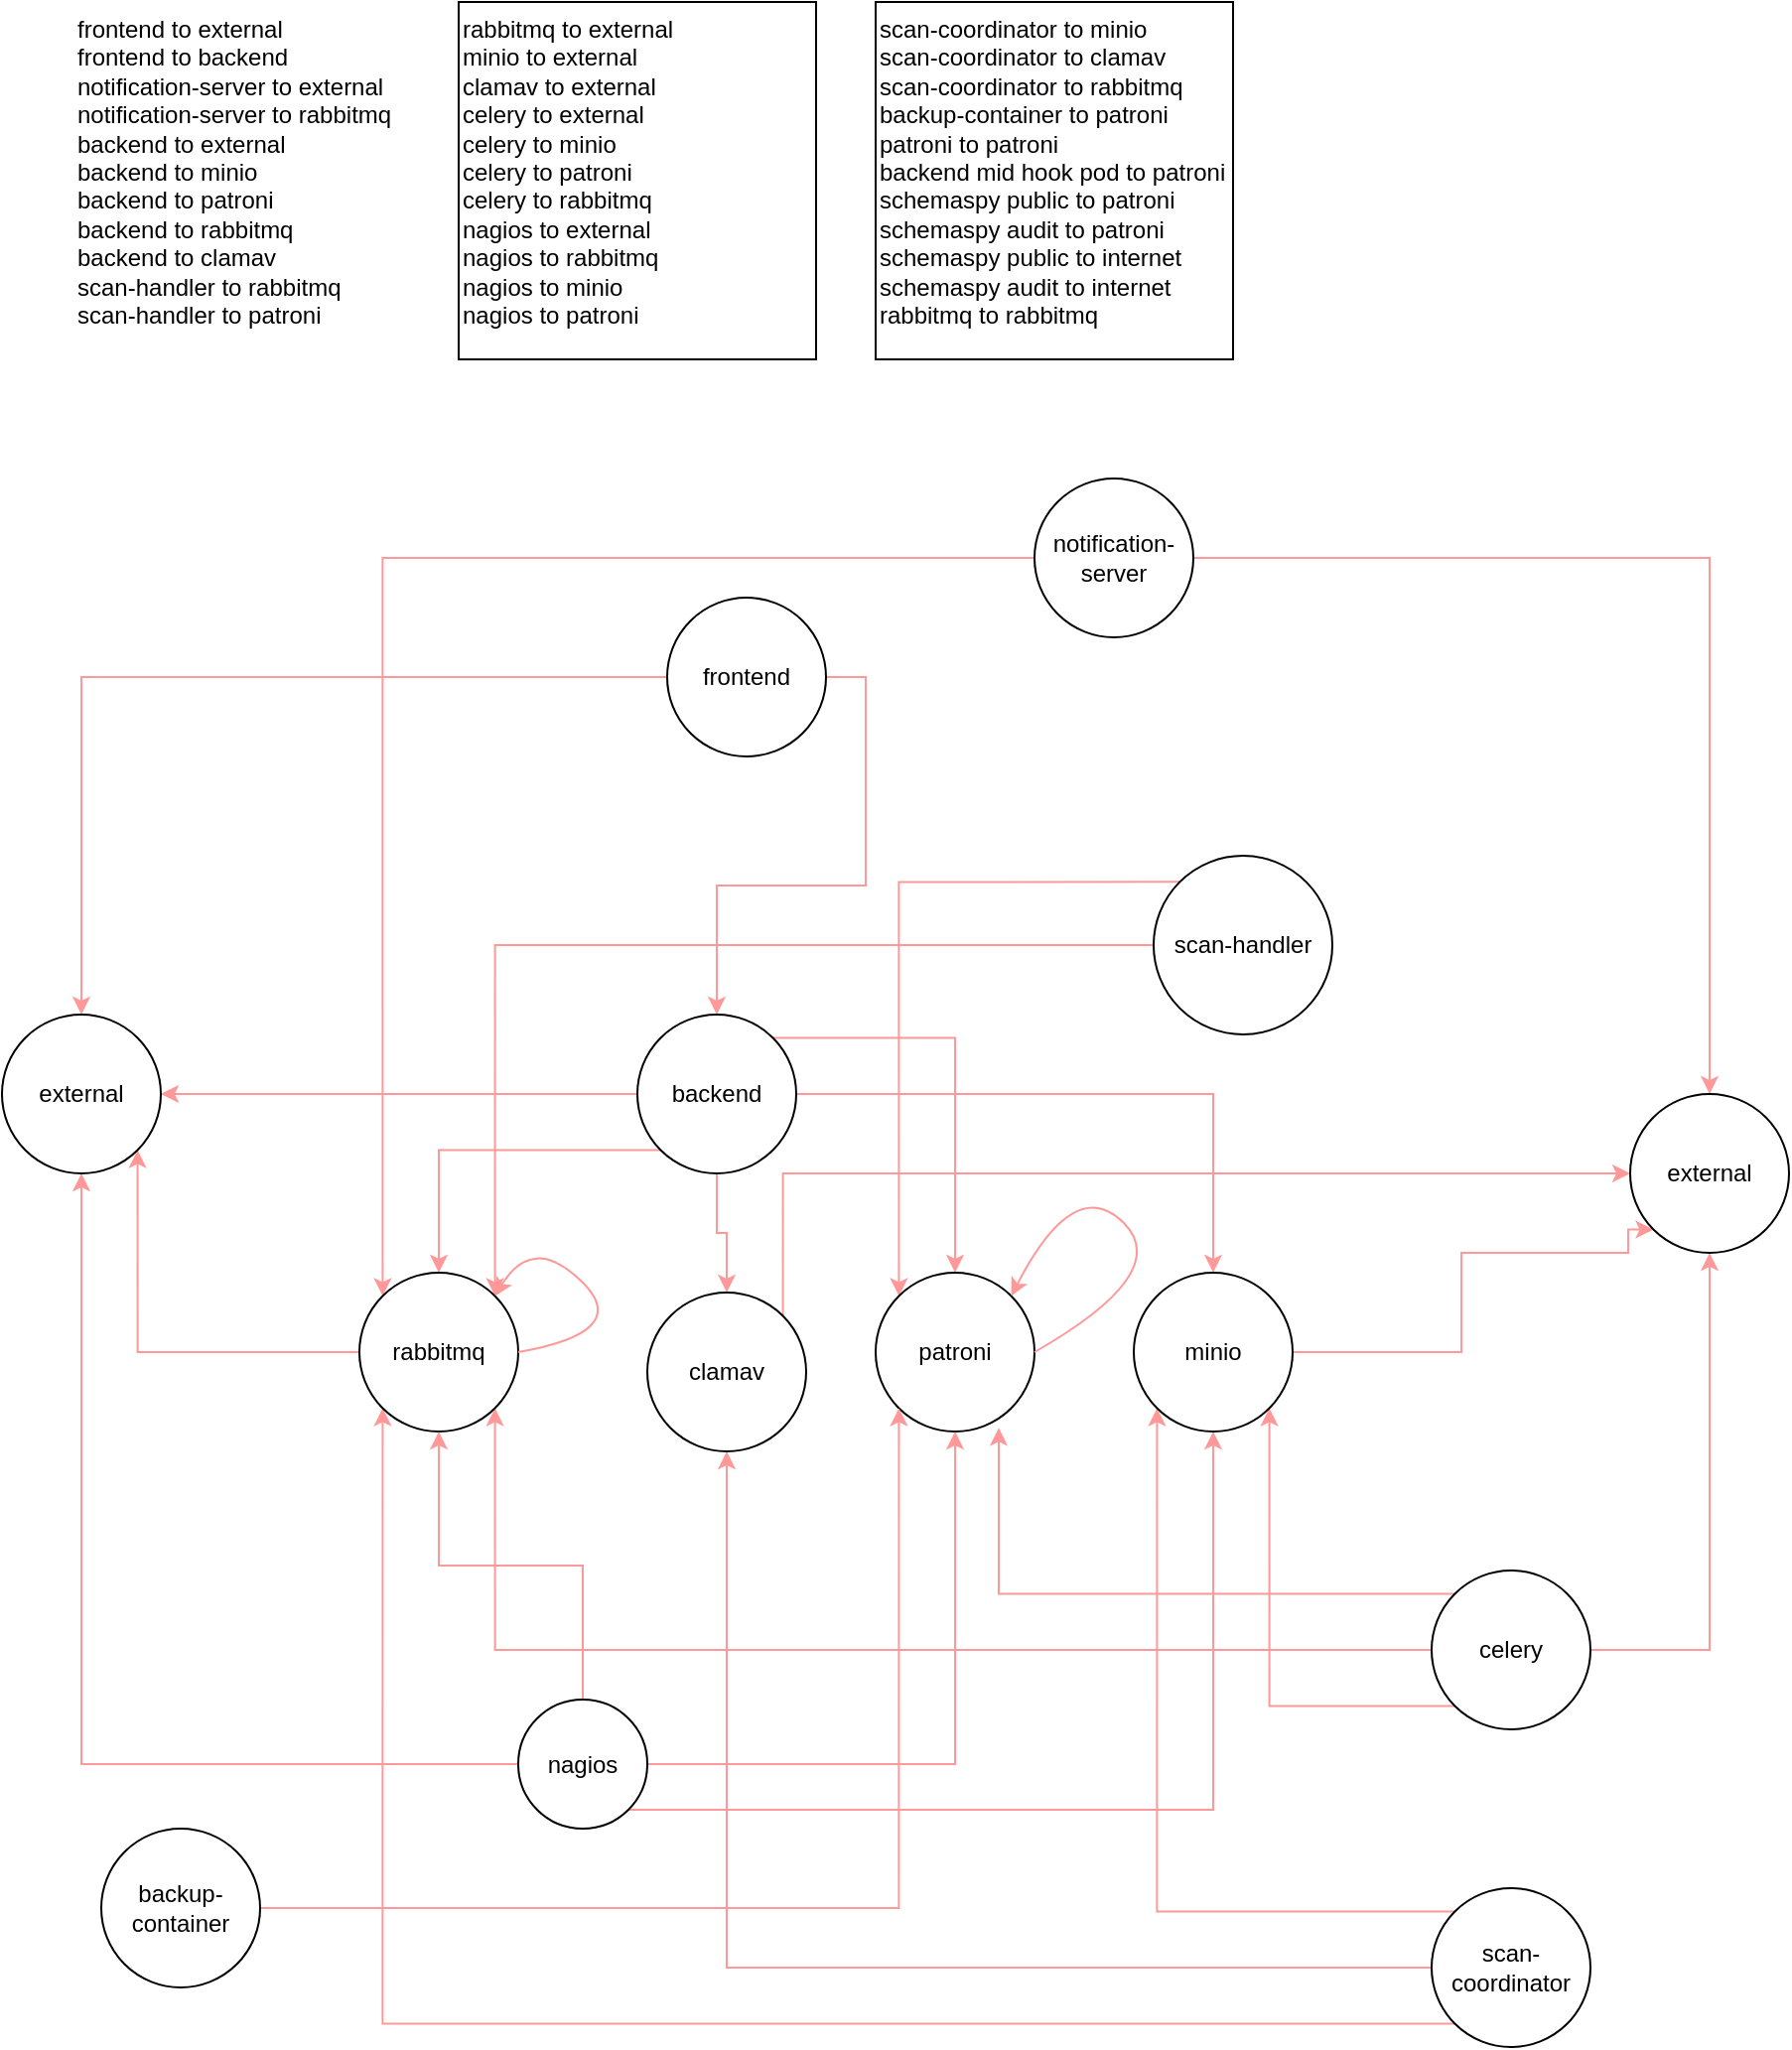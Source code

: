 <mxfile version="14.2.8" type="device"><diagram id="AIra0pvackN1RxZxVPas" name="Page-1"><mxGraphModel dx="1218" dy="1701" grid="1" gridSize="10" guides="1" tooltips="1" connect="1" arrows="1" fold="1" page="1" pageScale="1" pageWidth="850" pageHeight="1100" math="0" shadow="0"><root><mxCell id="0"/><mxCell id="1" parent="0"/><mxCell id="b4ZN2M5RfPYAqQMjHC3d-15" style="edgeStyle=orthogonalEdgeStyle;rounded=0;orthogonalLoop=1;jettySize=auto;html=1;exitX=1;exitY=0.5;exitDx=0;exitDy=0;strokeColor=#FF9999;" parent="1" source="b4ZN2M5RfPYAqQMjHC3d-1" target="b4ZN2M5RfPYAqQMjHC3d-3" edge="1"><mxGeometry relative="1" as="geometry"/></mxCell><mxCell id="b4ZN2M5RfPYAqQMjHC3d-41" style="edgeStyle=orthogonalEdgeStyle;rounded=0;orthogonalLoop=1;jettySize=auto;html=1;strokeColor=#FF9999;" parent="1" source="b4ZN2M5RfPYAqQMjHC3d-1" target="b4ZN2M5RfPYAqQMjHC3d-20" edge="1"><mxGeometry relative="1" as="geometry"/></mxCell><mxCell id="b4ZN2M5RfPYAqQMjHC3d-1" value="frontend" style="ellipse;whiteSpace=wrap;html=1;aspect=fixed;" parent="1" vertex="1"><mxGeometry x="385" y="-140" width="80" height="80" as="geometry"/></mxCell><mxCell id="b4ZN2M5RfPYAqQMjHC3d-23" style="edgeStyle=orthogonalEdgeStyle;rounded=0;orthogonalLoop=1;jettySize=auto;html=1;strokeColor=#FF9999;" parent="1" source="b4ZN2M5RfPYAqQMjHC3d-3" target="b4ZN2M5RfPYAqQMjHC3d-20" edge="1"><mxGeometry relative="1" as="geometry"/></mxCell><mxCell id="b4ZN2M5RfPYAqQMjHC3d-24" style="edgeStyle=orthogonalEdgeStyle;rounded=0;orthogonalLoop=1;jettySize=auto;html=1;exitX=0;exitY=1;exitDx=0;exitDy=0;strokeColor=#FF9999;" parent="1" source="b4ZN2M5RfPYAqQMjHC3d-3" target="b4ZN2M5RfPYAqQMjHC3d-9" edge="1"><mxGeometry relative="1" as="geometry"/></mxCell><mxCell id="b4ZN2M5RfPYAqQMjHC3d-25" style="edgeStyle=orthogonalEdgeStyle;rounded=0;orthogonalLoop=1;jettySize=auto;html=1;entryX=0.5;entryY=0;entryDx=0;entryDy=0;strokeColor=#FF9999;" parent="1" source="b4ZN2M5RfPYAqQMjHC3d-3" target="b4ZN2M5RfPYAqQMjHC3d-12" edge="1"><mxGeometry relative="1" as="geometry"/></mxCell><mxCell id="b4ZN2M5RfPYAqQMjHC3d-26" style="edgeStyle=orthogonalEdgeStyle;rounded=0;orthogonalLoop=1;jettySize=auto;html=1;exitX=1;exitY=0.5;exitDx=0;exitDy=0;strokeColor=#FF9999;" parent="1" source="b4ZN2M5RfPYAqQMjHC3d-3" target="b4ZN2M5RfPYAqQMjHC3d-13" edge="1"><mxGeometry relative="1" as="geometry"/></mxCell><mxCell id="b4ZN2M5RfPYAqQMjHC3d-27" style="edgeStyle=orthogonalEdgeStyle;rounded=0;orthogonalLoop=1;jettySize=auto;html=1;exitX=1;exitY=0;exitDx=0;exitDy=0;strokeColor=#FF9999;" parent="1" source="b4ZN2M5RfPYAqQMjHC3d-3" target="b4ZN2M5RfPYAqQMjHC3d-8" edge="1"><mxGeometry relative="1" as="geometry"/></mxCell><mxCell id="b4ZN2M5RfPYAqQMjHC3d-3" value="backend" style="ellipse;whiteSpace=wrap;html=1;aspect=fixed;" parent="1" vertex="1"><mxGeometry x="370" y="70" width="80" height="80" as="geometry"/></mxCell><mxCell id="b4ZN2M5RfPYAqQMjHC3d-34" style="edgeStyle=orthogonalEdgeStyle;rounded=0;orthogonalLoop=1;jettySize=auto;html=1;entryX=0;entryY=0;entryDx=0;entryDy=0;fontColor=#FF9999;strokeColor=#FF9999;" parent="1" source="b4ZN2M5RfPYAqQMjHC3d-4" target="b4ZN2M5RfPYAqQMjHC3d-9" edge="1"><mxGeometry relative="1" as="geometry"/></mxCell><mxCell id="b4ZN2M5RfPYAqQMjHC3d-35" style="edgeStyle=orthogonalEdgeStyle;rounded=0;orthogonalLoop=1;jettySize=auto;html=1;strokeColor=#FF9999;" parent="1" source="b4ZN2M5RfPYAqQMjHC3d-4" target="b4ZN2M5RfPYAqQMjHC3d-31" edge="1"><mxGeometry relative="1" as="geometry"/></mxCell><mxCell id="b4ZN2M5RfPYAqQMjHC3d-4" value="notification-server" style="ellipse;whiteSpace=wrap;html=1;aspect=fixed;" parent="1" vertex="1"><mxGeometry x="570" y="-200" width="80" height="80" as="geometry"/></mxCell><mxCell id="b4ZN2M5RfPYAqQMjHC3d-28" style="edgeStyle=orthogonalEdgeStyle;rounded=0;orthogonalLoop=1;jettySize=auto;html=1;entryX=1;entryY=1;entryDx=0;entryDy=0;strokeColor=#FF9999;" parent="1" source="b4ZN2M5RfPYAqQMjHC3d-5" target="b4ZN2M5RfPYAqQMjHC3d-9" edge="1"><mxGeometry relative="1" as="geometry"/></mxCell><mxCell id="b4ZN2M5RfPYAqQMjHC3d-29" style="edgeStyle=orthogonalEdgeStyle;rounded=0;orthogonalLoop=1;jettySize=auto;html=1;entryX=1;entryY=1;entryDx=0;entryDy=0;exitX=0;exitY=1;exitDx=0;exitDy=0;strokeColor=#FF9999;" parent="1" source="b4ZN2M5RfPYAqQMjHC3d-5" target="b4ZN2M5RfPYAqQMjHC3d-13" edge="1"><mxGeometry relative="1" as="geometry"/></mxCell><mxCell id="b4ZN2M5RfPYAqQMjHC3d-30" style="edgeStyle=orthogonalEdgeStyle;rounded=0;orthogonalLoop=1;jettySize=auto;html=1;entryX=0.775;entryY=0.977;entryDx=0;entryDy=0;entryPerimeter=0;exitX=0;exitY=0;exitDx=0;exitDy=0;strokeColor=#FF9999;" parent="1" source="b4ZN2M5RfPYAqQMjHC3d-5" target="b4ZN2M5RfPYAqQMjHC3d-8" edge="1"><mxGeometry relative="1" as="geometry"/></mxCell><mxCell id="b4ZN2M5RfPYAqQMjHC3d-32" style="edgeStyle=orthogonalEdgeStyle;rounded=0;orthogonalLoop=1;jettySize=auto;html=1;entryX=0.5;entryY=1;entryDx=0;entryDy=0;strokeColor=#FF9999;" parent="1" source="b4ZN2M5RfPYAqQMjHC3d-5" target="b4ZN2M5RfPYAqQMjHC3d-31" edge="1"><mxGeometry relative="1" as="geometry"><mxPoint x="920" y="200" as="targetPoint"/></mxGeometry></mxCell><mxCell id="b4ZN2M5RfPYAqQMjHC3d-5" value="celery" style="ellipse;whiteSpace=wrap;html=1;aspect=fixed;" parent="1" vertex="1"><mxGeometry x="770" y="350" width="80" height="80" as="geometry"/></mxCell><mxCell id="b4ZN2M5RfPYAqQMjHC3d-36" style="edgeStyle=orthogonalEdgeStyle;rounded=0;orthogonalLoop=1;jettySize=auto;html=1;strokeColor=#FF9999;" parent="1" source="b4ZN2M5RfPYAqQMjHC3d-6" target="b4ZN2M5RfPYAqQMjHC3d-12" edge="1"><mxGeometry relative="1" as="geometry"/></mxCell><mxCell id="b4ZN2M5RfPYAqQMjHC3d-37" style="edgeStyle=orthogonalEdgeStyle;rounded=0;orthogonalLoop=1;jettySize=auto;html=1;entryX=0;entryY=1;entryDx=0;entryDy=0;exitX=0;exitY=1;exitDx=0;exitDy=0;strokeColor=#FF9999;" parent="1" source="b4ZN2M5RfPYAqQMjHC3d-6" target="b4ZN2M5RfPYAqQMjHC3d-9" edge="1"><mxGeometry relative="1" as="geometry"/></mxCell><mxCell id="b4ZN2M5RfPYAqQMjHC3d-38" style="edgeStyle=orthogonalEdgeStyle;rounded=0;orthogonalLoop=1;jettySize=auto;html=1;entryX=0;entryY=1;entryDx=0;entryDy=0;exitX=0;exitY=0;exitDx=0;exitDy=0;strokeColor=#FF9999;" parent="1" source="b4ZN2M5RfPYAqQMjHC3d-6" target="b4ZN2M5RfPYAqQMjHC3d-13" edge="1"><mxGeometry relative="1" as="geometry"/></mxCell><mxCell id="b4ZN2M5RfPYAqQMjHC3d-6" value="scan-coordinator" style="ellipse;whiteSpace=wrap;html=1;aspect=fixed;" parent="1" vertex="1"><mxGeometry x="770" y="510" width="80" height="80" as="geometry"/></mxCell><mxCell id="b4ZN2M5RfPYAqQMjHC3d-39" style="edgeStyle=orthogonalEdgeStyle;rounded=0;orthogonalLoop=1;jettySize=auto;html=1;entryX=1;entryY=0;entryDx=0;entryDy=0;strokeColor=#FF9999;" parent="1" source="b4ZN2M5RfPYAqQMjHC3d-7" target="b4ZN2M5RfPYAqQMjHC3d-9" edge="1"><mxGeometry relative="1" as="geometry"/></mxCell><mxCell id="b4ZN2M5RfPYAqQMjHC3d-40" style="edgeStyle=orthogonalEdgeStyle;rounded=0;orthogonalLoop=1;jettySize=auto;html=1;entryX=0;entryY=0;entryDx=0;entryDy=0;exitX=0;exitY=0;exitDx=0;exitDy=0;strokeColor=#FF9999;" parent="1" source="b4ZN2M5RfPYAqQMjHC3d-7" target="b4ZN2M5RfPYAqQMjHC3d-8" edge="1"><mxGeometry relative="1" as="geometry"/></mxCell><mxCell id="b4ZN2M5RfPYAqQMjHC3d-7" value="scan-handler" style="ellipse;whiteSpace=wrap;html=1;aspect=fixed;" parent="1" vertex="1"><mxGeometry x="630" y="-10" width="90" height="90" as="geometry"/></mxCell><mxCell id="b4ZN2M5RfPYAqQMjHC3d-8" value="patroni" style="ellipse;whiteSpace=wrap;html=1;aspect=fixed;" parent="1" vertex="1"><mxGeometry x="490" y="200" width="80" height="80" as="geometry"/></mxCell><mxCell id="b4ZN2M5RfPYAqQMjHC3d-46" style="edgeStyle=orthogonalEdgeStyle;rounded=0;orthogonalLoop=1;jettySize=auto;html=1;entryX=1;entryY=1;entryDx=0;entryDy=0;fontColor=#FF9999;strokeColor=#FF9999;" parent="1" source="b4ZN2M5RfPYAqQMjHC3d-9" target="b4ZN2M5RfPYAqQMjHC3d-20" edge="1"><mxGeometry relative="1" as="geometry"/></mxCell><mxCell id="b4ZN2M5RfPYAqQMjHC3d-9" value="rabbitmq" style="ellipse;whiteSpace=wrap;html=1;aspect=fixed;" parent="1" vertex="1"><mxGeometry x="230" y="200" width="80" height="80" as="geometry"/></mxCell><mxCell id="b4ZN2M5RfPYAqQMjHC3d-43" style="edgeStyle=orthogonalEdgeStyle;rounded=0;orthogonalLoop=1;jettySize=auto;html=1;entryX=0;entryY=1;entryDx=0;entryDy=0;strokeColor=#FF9999;" parent="1" source="b4ZN2M5RfPYAqQMjHC3d-10" target="b4ZN2M5RfPYAqQMjHC3d-8" edge="1"><mxGeometry relative="1" as="geometry"/></mxCell><mxCell id="b4ZN2M5RfPYAqQMjHC3d-10" value="backup-container" style="ellipse;whiteSpace=wrap;html=1;aspect=fixed;" parent="1" vertex="1"><mxGeometry x="100" y="480" width="80" height="80" as="geometry"/></mxCell><mxCell id="b4ZN2M5RfPYAqQMjHC3d-16" style="edgeStyle=orthogonalEdgeStyle;rounded=0;orthogonalLoop=1;jettySize=auto;html=1;entryX=0.5;entryY=1;entryDx=0;entryDy=0;strokeColor=#FF9999;" parent="1" source="b4ZN2M5RfPYAqQMjHC3d-11" target="b4ZN2M5RfPYAqQMjHC3d-9" edge="1"><mxGeometry relative="1" as="geometry"><mxPoint x="180" y="290" as="targetPoint"/></mxGeometry></mxCell><mxCell id="b4ZN2M5RfPYAqQMjHC3d-19" style="edgeStyle=orthogonalEdgeStyle;rounded=0;orthogonalLoop=1;jettySize=auto;html=1;entryX=0.5;entryY=1;entryDx=0;entryDy=0;exitX=1;exitY=1;exitDx=0;exitDy=0;strokeColor=#FF9999;" parent="1" source="b4ZN2M5RfPYAqQMjHC3d-11" target="b4ZN2M5RfPYAqQMjHC3d-13" edge="1"><mxGeometry relative="1" as="geometry"/></mxCell><mxCell id="b4ZN2M5RfPYAqQMjHC3d-21" style="edgeStyle=orthogonalEdgeStyle;rounded=0;orthogonalLoop=1;jettySize=auto;html=1;strokeColor=#FF9999;" parent="1" source="b4ZN2M5RfPYAqQMjHC3d-11" target="b4ZN2M5RfPYAqQMjHC3d-20" edge="1"><mxGeometry relative="1" as="geometry"/></mxCell><mxCell id="b4ZN2M5RfPYAqQMjHC3d-22" style="edgeStyle=orthogonalEdgeStyle;rounded=0;orthogonalLoop=1;jettySize=auto;html=1;entryX=0.5;entryY=1;entryDx=0;entryDy=0;strokeColor=#FF9999;" parent="1" source="b4ZN2M5RfPYAqQMjHC3d-11" target="b4ZN2M5RfPYAqQMjHC3d-8" edge="1"><mxGeometry relative="1" as="geometry"/></mxCell><mxCell id="b4ZN2M5RfPYAqQMjHC3d-11" value="nagios" style="ellipse;whiteSpace=wrap;html=1;aspect=fixed;" parent="1" vertex="1"><mxGeometry x="310" y="415" width="65" height="65" as="geometry"/></mxCell><mxCell id="b4ZN2M5RfPYAqQMjHC3d-50" style="edgeStyle=orthogonalEdgeStyle;rounded=0;orthogonalLoop=1;jettySize=auto;html=1;exitX=1;exitY=0;exitDx=0;exitDy=0;entryX=0;entryY=0.5;entryDx=0;entryDy=0;strokeColor=#FF9999;fontColor=#010103;" parent="1" source="b4ZN2M5RfPYAqQMjHC3d-12" target="b4ZN2M5RfPYAqQMjHC3d-31" edge="1"><mxGeometry relative="1" as="geometry"><Array as="points"><mxPoint x="443" y="150"/></Array></mxGeometry></mxCell><mxCell id="b4ZN2M5RfPYAqQMjHC3d-12" value="clamav" style="ellipse;whiteSpace=wrap;html=1;aspect=fixed;" parent="1" vertex="1"><mxGeometry x="375" y="210" width="80" height="80" as="geometry"/></mxCell><mxCell id="b4ZN2M5RfPYAqQMjHC3d-47" style="edgeStyle=orthogonalEdgeStyle;rounded=0;orthogonalLoop=1;jettySize=auto;html=1;entryX=0;entryY=1;entryDx=0;entryDy=0;fontColor=#FF9999;strokeColor=#FF9999;" parent="1" source="b4ZN2M5RfPYAqQMjHC3d-13" target="b4ZN2M5RfPYAqQMjHC3d-31" edge="1"><mxGeometry relative="1" as="geometry"><Array as="points"><mxPoint x="785" y="240"/><mxPoint x="785" y="190"/><mxPoint x="869" y="190"/><mxPoint x="869" y="178"/></Array></mxGeometry></mxCell><mxCell id="b4ZN2M5RfPYAqQMjHC3d-13" value="minio" style="ellipse;whiteSpace=wrap;html=1;aspect=fixed;" parent="1" vertex="1"><mxGeometry x="620" y="200" width="80" height="80" as="geometry"/></mxCell><mxCell id="b4ZN2M5RfPYAqQMjHC3d-20" value="external" style="ellipse;whiteSpace=wrap;html=1;aspect=fixed;" parent="1" vertex="1"><mxGeometry x="50" y="70" width="80" height="80" as="geometry"/></mxCell><mxCell id="b4ZN2M5RfPYAqQMjHC3d-31" value="external" style="ellipse;whiteSpace=wrap;html=1;aspect=fixed;" parent="1" vertex="1"><mxGeometry x="870" y="110" width="80" height="80" as="geometry"/></mxCell><mxCell id="b4ZN2M5RfPYAqQMjHC3d-45" value="frontend to external&lt;br&gt;frontend to backend&lt;br&gt;notification-server to external&lt;br&gt;notification-server to rabbitmq&lt;br&gt;backend to external&lt;br&gt;backend to minio&lt;br&gt;backend to patroni&lt;br&gt;backend to rabbitmq&lt;br&gt;backend to clamav&lt;br&gt;scan-handler to rabbitmq&lt;br&gt;scan-handler to patroni&lt;br&gt;" style="text;html=1;strokeColor=none;fillColor=none;align=left;verticalAlign=top;whiteSpace=wrap;rounded=0;" parent="1" vertex="1"><mxGeometry x="86" y="-440" width="184" height="170" as="geometry"/></mxCell><mxCell id="b4ZN2M5RfPYAqQMjHC3d-48" value="rabbitmq to external&lt;br&gt;minio to external&lt;br&gt;clamav to external&lt;br&gt;celery to external&lt;br&gt;celery to minio&lt;br&gt;celery to patroni&lt;br&gt;celery to rabbitmq&lt;br&gt;nagios to external&lt;br&gt;nagios to rabbitmq&lt;br&gt;nagios to minio&lt;br&gt;nagios to patroni" style="whiteSpace=wrap;html=1;aspect=fixed;align=left;fontColor=#010103;verticalAlign=top;" parent="1" vertex="1"><mxGeometry x="280" y="-440" width="180" height="180" as="geometry"/></mxCell><mxCell id="b4ZN2M5RfPYAqQMjHC3d-49" value="scan-coordinator to minio&lt;br&gt;scan-coordinator to clamav&lt;br&gt;scan-coordinator to rabbitmq&lt;br&gt;backup-container to patroni&lt;br&gt;patroni to patroni&lt;br&gt;backend mid hook pod to patroni&lt;br&gt;schemaspy public to patroni&lt;br&gt;schemaspy audit to patroni&lt;br&gt;schemaspy public to internet&lt;br&gt;schemaspy audit to internet&lt;br&gt;rabbitmq to rabbitmq" style="whiteSpace=wrap;html=1;aspect=fixed;fontColor=#010103;align=left;verticalAlign=top;" parent="1" vertex="1"><mxGeometry x="490" y="-440" width="180" height="180" as="geometry"/></mxCell><mxCell id="9xZVyRgoyZn5UuLwTAI5-3" value="" style="curved=1;endArrow=classic;html=1;exitX=1;exitY=0.5;exitDx=0;exitDy=0;entryX=1;entryY=0;entryDx=0;entryDy=0;strokeColor=#FF9999;" edge="1" parent="1" source="b4ZN2M5RfPYAqQMjHC3d-8" target="b4ZN2M5RfPYAqQMjHC3d-8"><mxGeometry width="50" height="50" relative="1" as="geometry"><mxPoint x="590" y="200" as="sourcePoint"/><mxPoint x="560" y="206" as="targetPoint"/><Array as="points"><mxPoint x="640" y="200"/><mxPoint x="590" y="150"/></Array></mxGeometry></mxCell><mxCell id="9xZVyRgoyZn5UuLwTAI5-6" value="" style="curved=1;endArrow=classic;html=1;strokeColor=#FF9999;exitX=1;exitY=0.5;exitDx=0;exitDy=0;entryX=1;entryY=0;entryDx=0;entryDy=0;" edge="1" parent="1" source="b4ZN2M5RfPYAqQMjHC3d-9" target="b4ZN2M5RfPYAqQMjHC3d-9"><mxGeometry width="50" height="50" relative="1" as="geometry"><mxPoint x="317.5" y="230" as="sourcePoint"/><mxPoint x="367.5" y="180" as="targetPoint"/><Array as="points"><mxPoint x="367.5" y="230"/><mxPoint x="317.5" y="180"/></Array></mxGeometry></mxCell></root></mxGraphModel></diagram></mxfile>